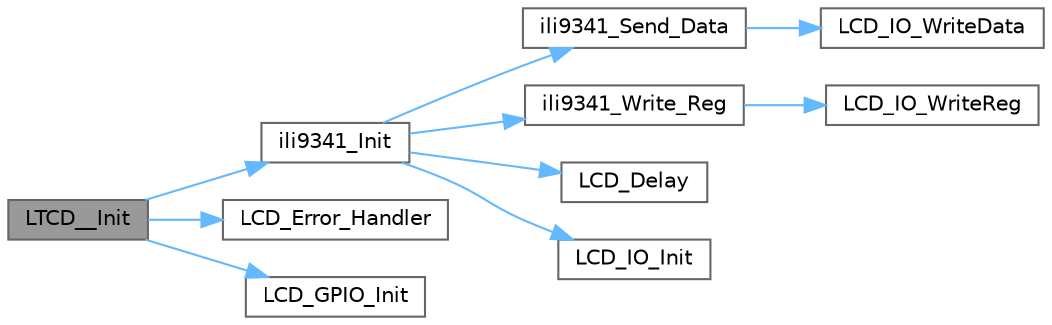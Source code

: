 digraph "LTCD__Init"
{
 // LATEX_PDF_SIZE
  bgcolor="transparent";
  edge [fontname=Helvetica,fontsize=10,labelfontname=Helvetica,labelfontsize=10];
  node [fontname=Helvetica,fontsize=10,shape=box,height=0.2,width=0.4];
  rankdir="LR";
  Node1 [id="Node000001",label="LTCD__Init",height=0.2,width=0.4,color="gray40", fillcolor="grey60", style="filled", fontcolor="black",tooltip=" "];
  Node1 -> Node2 [id="edge1_Node000001_Node000002",color="steelblue1",style="solid",tooltip=" "];
  Node2 [id="Node000002",label="ili9341_Init",height=0.2,width=0.4,color="grey40", fillcolor="white", style="filled",URL="$group___i_l_i9341___exported___functions.html#ga9f53af6ab5b6427655c61ef71fa4a442",tooltip="Power on the LCD."];
  Node2 -> Node3 [id="edge2_Node000002_Node000003",color="steelblue1",style="solid",tooltip=" "];
  Node3 [id="Node000003",label="ili9341_Send_Data",height=0.2,width=0.4,color="grey40", fillcolor="white", style="filled",URL="$group___i_l_i9341___exported___functions.html#ga2ab32c85fa63d2acadeffc52a494f168",tooltip="Writes data to the selected LCD register."];
  Node3 -> Node4 [id="edge3_Node000003_Node000004",color="steelblue1",style="solid",tooltip=" "];
  Node4 [id="Node000004",label="LCD_IO_WriteData",height=0.2,width=0.4,color="grey40", fillcolor="white", style="filled",URL="$group___i_l_i9341___exported___functions.html#gaae6ab499c7ca32f026708cbfb5153c97",tooltip="Writes register value."];
  Node2 -> Node5 [id="edge4_Node000002_Node000005",color="steelblue1",style="solid",tooltip=" "];
  Node5 [id="Node000005",label="ili9341_Write_Reg",height=0.2,width=0.4,color="grey40", fillcolor="white", style="filled",URL="$group___i_l_i9341___exported___functions.html#ga4adb2f8560c2addc44f415420f56d783",tooltip="Writes to the selected LCD register."];
  Node5 -> Node6 [id="edge5_Node000005_Node000006",color="steelblue1",style="solid",tooltip=" "];
  Node6 [id="Node000006",label="LCD_IO_WriteReg",height=0.2,width=0.4,color="grey40", fillcolor="white", style="filled",URL="$group___i_l_i9341___exported___functions.html#ga435f47c3f7c327325ea17f71fae7cebc",tooltip="Writes register address."];
  Node2 -> Node7 [id="edge6_Node000002_Node000007",color="steelblue1",style="solid",tooltip=" "];
  Node7 [id="Node000007",label="LCD_Delay",height=0.2,width=0.4,color="grey40", fillcolor="white", style="filled",URL="$group___i_l_i9341___exported___functions.html#ga0b45e37ff42910b44d218393ed479e12",tooltip="Wait for loop in ms."];
  Node2 -> Node8 [id="edge7_Node000002_Node000008",color="steelblue1",style="solid",tooltip=" "];
  Node8 [id="Node000008",label="LCD_IO_Init",height=0.2,width=0.4,color="grey40", fillcolor="white", style="filled",URL="$group___i_l_i9341___exported___functions.html#gaccf0a45e037a886f9b1a849bedd63735",tooltip="Configures the LCD_SPI interface."];
  Node1 -> Node9 [id="edge8_Node000001_Node000009",color="steelblue1",style="solid",tooltip=" "];
  Node9 [id="Node000009",label="LCD_Error_Handler",height=0.2,width=0.4,color="grey40", fillcolor="white", style="filled",URL="$_l_c_d___driver_8c.html#a9d542c46c2588a88955b8546689c5e53",tooltip="This function is executed in case of error occurrence."];
  Node1 -> Node10 [id="edge9_Node000001_Node000010",color="steelblue1",style="solid",tooltip=" "];
  Node10 [id="Node000010",label="LCD_GPIO_Init",height=0.2,width=0.4,color="grey40", fillcolor="white", style="filled",URL="$_l_c_d___driver_8c.html#a6758ae1e84bda7de6a13005947e33d7f",tooltip=" "];
}
